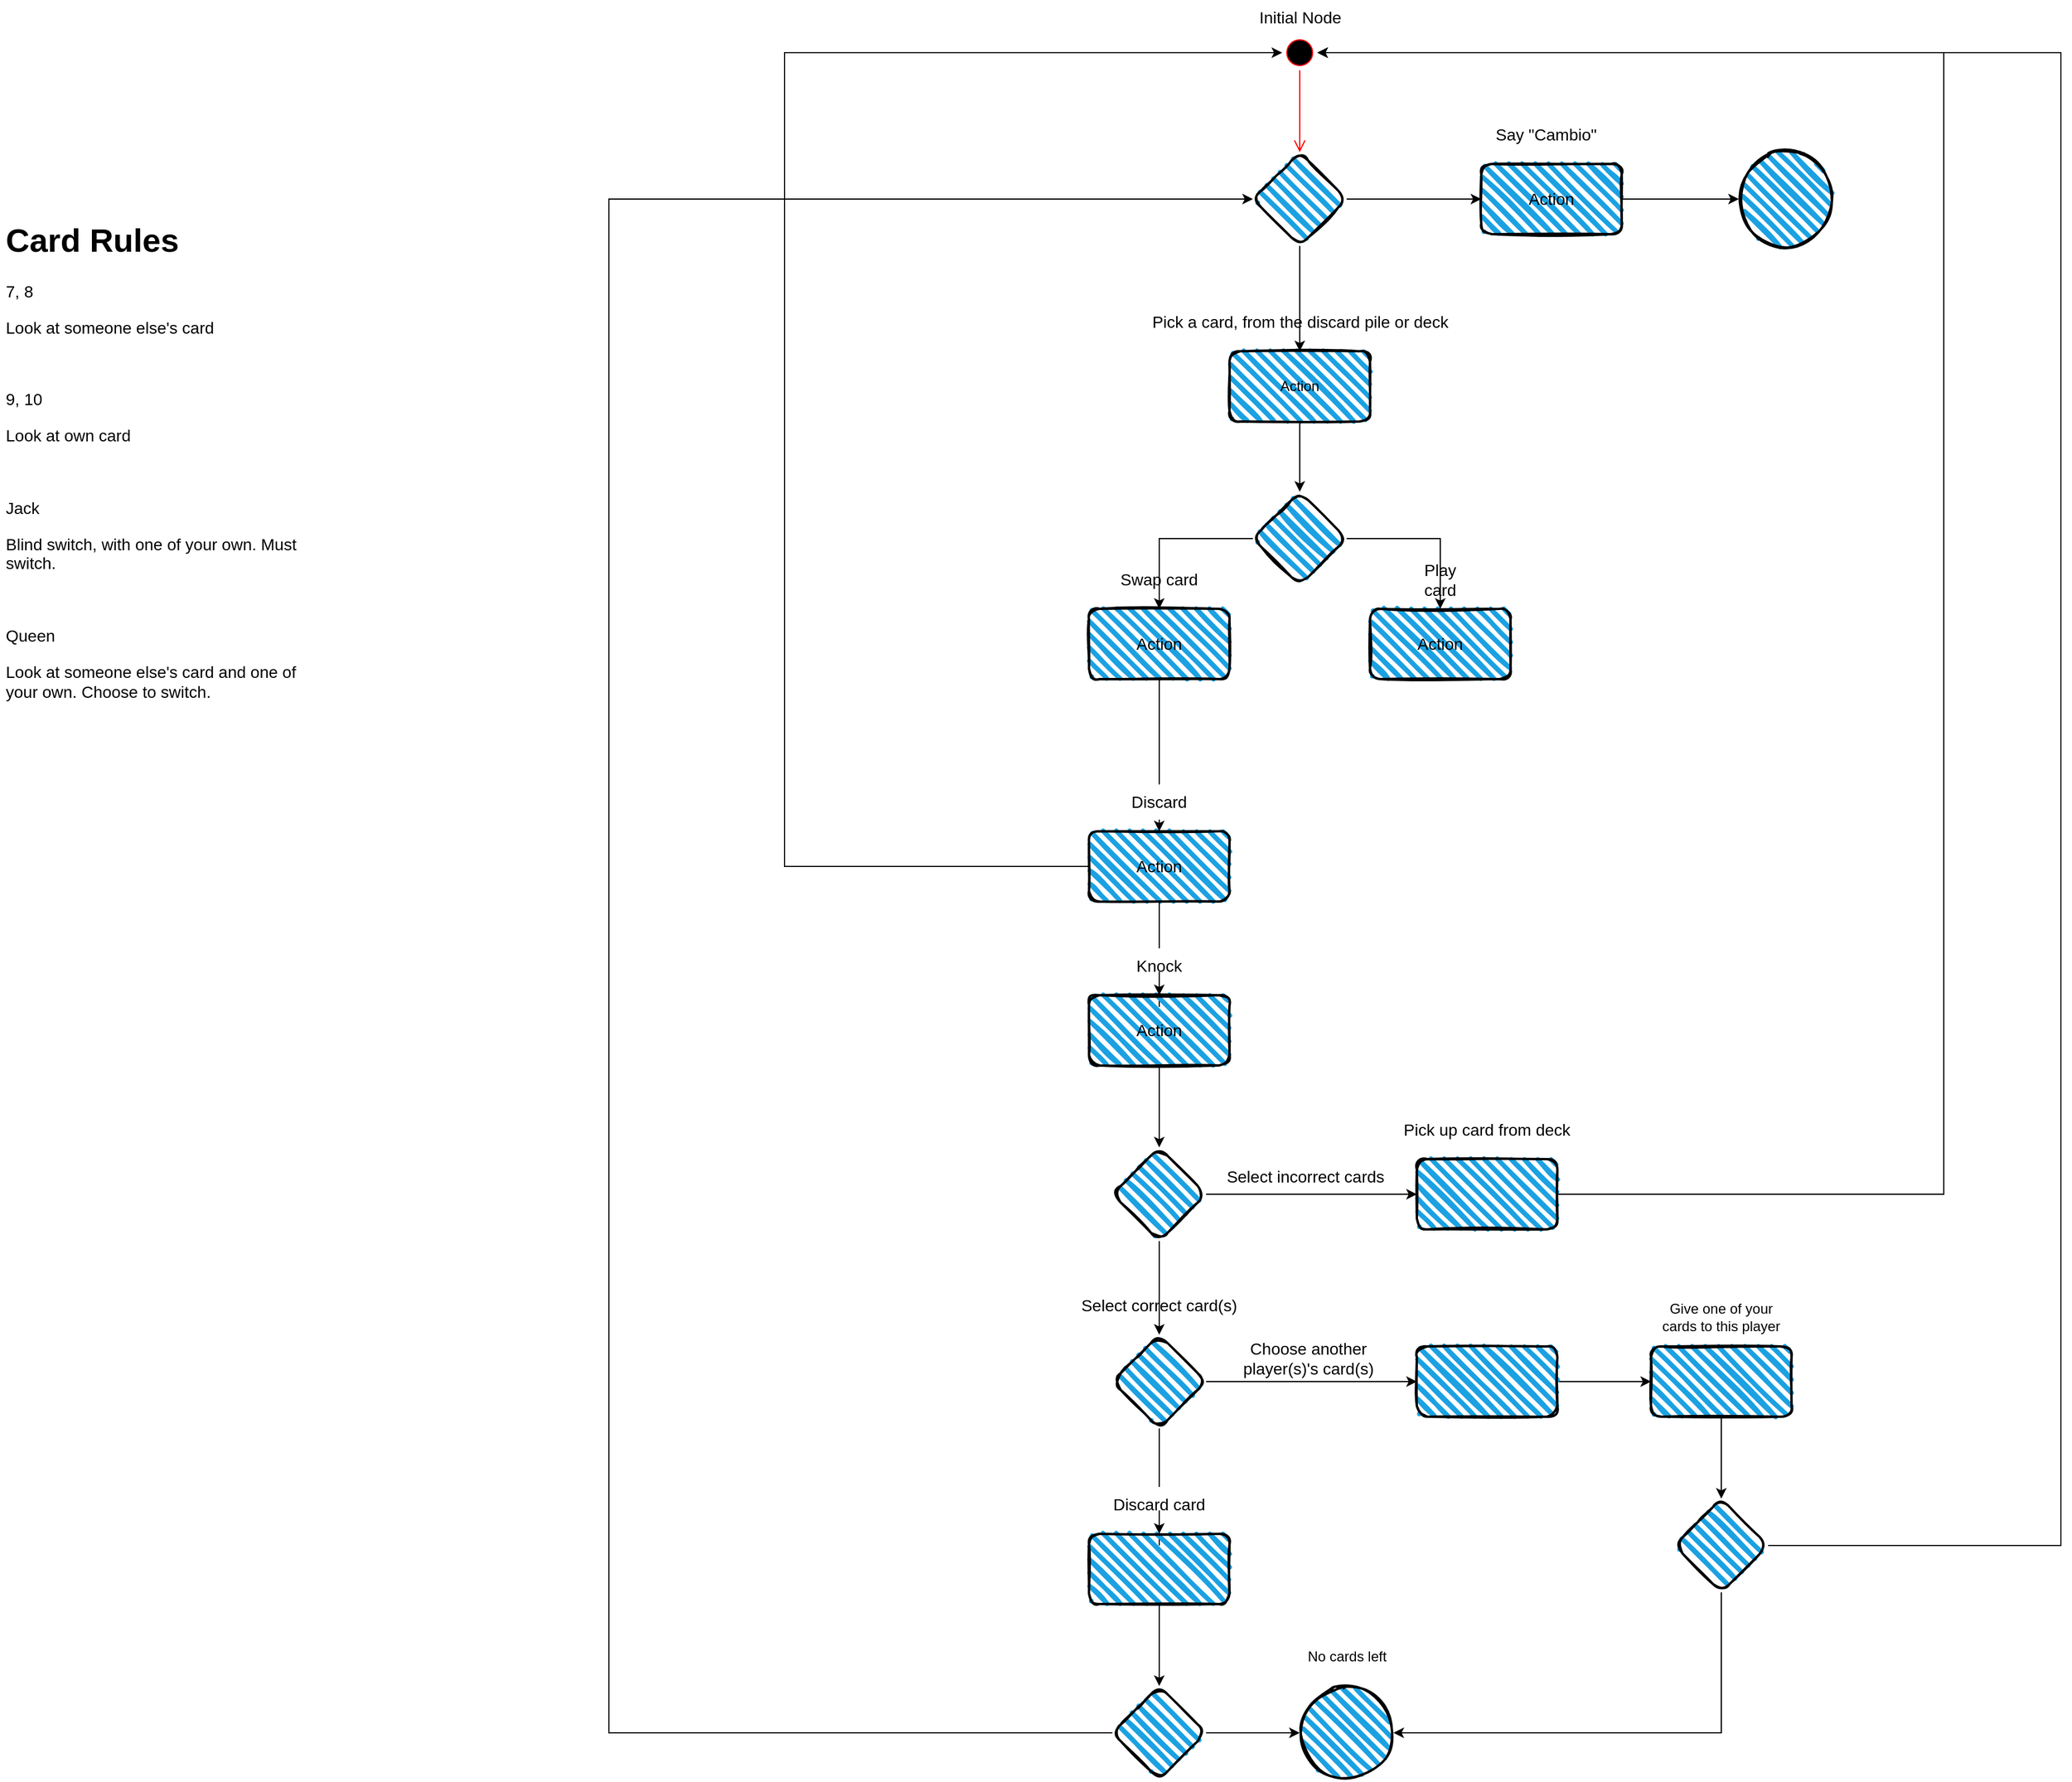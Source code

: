 <mxfile version="20.7.4" type="github">
  <diagram id="kgpKYQtTHZ0yAKxKKP6v" name="Page-1">
    <mxGraphModel dx="2252" dy="2946" grid="1" gridSize="10" guides="1" tooltips="1" connect="1" arrows="1" fold="1" page="1" pageScale="1" pageWidth="850" pageHeight="1100" math="0" shadow="0">
      <root>
        <mxCell id="0" />
        <mxCell id="1" parent="0" />
        <mxCell id="s_BYXz4qT-eq0fjf7td5-2" value="" style="ellipse;html=1;shape=startState;fillColor=#000000;strokeColor=#ff0000;" parent="1" vertex="1">
          <mxGeometry x="425" y="-130" width="30" height="30" as="geometry" />
        </mxCell>
        <mxCell id="s_BYXz4qT-eq0fjf7td5-3" value="" style="edgeStyle=orthogonalEdgeStyle;html=1;verticalAlign=bottom;endArrow=open;endSize=8;strokeColor=#ff0000;rounded=0;entryX=0.5;entryY=0;entryDx=0;entryDy=0;" parent="1" source="s_BYXz4qT-eq0fjf7td5-2" target="s_BYXz4qT-eq0fjf7td5-45" edge="1">
          <mxGeometry relative="1" as="geometry">
            <mxPoint x="440" y="-60" as="targetPoint" />
          </mxGeometry>
        </mxCell>
        <mxCell id="s_BYXz4qT-eq0fjf7td5-54" value="" style="edgeStyle=orthogonalEdgeStyle;rounded=0;orthogonalLoop=1;jettySize=auto;html=1;fontSize=14;fontColor=#000000;entryX=0.5;entryY=0;entryDx=0;entryDy=0;" parent="1" source="s_BYXz4qT-eq0fjf7td5-4" target="s_BYXz4qT-eq0fjf7td5-53" edge="1">
          <mxGeometry relative="1" as="geometry">
            <mxPoint x="440" y="240" as="targetPoint" />
          </mxGeometry>
        </mxCell>
        <mxCell id="s_BYXz4qT-eq0fjf7td5-4" value="Action" style="rounded=1;whiteSpace=wrap;html=1;strokeWidth=2;fillWeight=4;hachureGap=8;hachureAngle=45;fillColor=#1ba1e2;sketch=1;" parent="1" vertex="1">
          <mxGeometry x="380" y="140" width="120" height="60" as="geometry" />
        </mxCell>
        <mxCell id="s_BYXz4qT-eq0fjf7td5-7" value="Initial Node" style="text;html=1;align=center;verticalAlign=middle;resizable=0;points=[];autosize=1;strokeColor=none;fillColor=none;fontSize=14;fontColor=#000000;" parent="1" vertex="1">
          <mxGeometry x="395" y="-160" width="90" height="30" as="geometry" />
        </mxCell>
        <mxCell id="s_BYXz4qT-eq0fjf7td5-22" value="&lt;div&gt;Play card&lt;/div&gt;" style="text;html=1;strokeColor=none;fillColor=none;align=center;verticalAlign=middle;whiteSpace=wrap;rounded=0;fontSize=14;fontColor=#000000;" parent="1" vertex="1">
          <mxGeometry x="530" y="320" width="60" height="30" as="geometry" />
        </mxCell>
        <mxCell id="eqHWDvqcZG0WB3tzP_YS-23" value="" style="edgeStyle=orthogonalEdgeStyle;rounded=0;orthogonalLoop=1;jettySize=auto;html=1;" edge="1" parent="1" source="s_BYXz4qT-eq0fjf7td5-27" target="eqHWDvqcZG0WB3tzP_YS-22">
          <mxGeometry relative="1" as="geometry" />
        </mxCell>
        <mxCell id="s_BYXz4qT-eq0fjf7td5-27" value="Action" style="rounded=1;whiteSpace=wrap;html=1;strokeWidth=2;fillWeight=4;hachureGap=8;hachureAngle=45;fillColor=#1ba1e2;sketch=1;fontSize=14;fontColor=#000000;" parent="1" vertex="1">
          <mxGeometry x="595" y="-20" width="120" height="60" as="geometry" />
        </mxCell>
        <mxCell id="s_BYXz4qT-eq0fjf7td5-32" value="&lt;h1&gt;Card Rules &lt;br&gt;&lt;/h1&gt;&lt;p&gt;7, 8&lt;/p&gt;&lt;p&gt;Look at someone else&#39;s card&lt;/p&gt;&lt;p&gt;&lt;br&gt;&lt;/p&gt;&lt;p&gt;9, 10&lt;/p&gt;&lt;p&gt;Look at own card&lt;/p&gt;&lt;p&gt;&lt;br&gt;&lt;/p&gt;&lt;p&gt;Jack&lt;/p&gt;&lt;p&gt;Blind switch, with one of your own. Must switch.&lt;br&gt;&lt;/p&gt;&lt;p&gt;&lt;br&gt;&lt;/p&gt;&lt;p&gt;Queen&lt;/p&gt;&lt;p&gt;Look at someone else&#39;s card and one of your own. Choose to switch.&lt;br&gt;&lt;/p&gt;" style="text;html=1;strokeColor=none;fillColor=none;spacing=5;spacingTop=-20;whiteSpace=wrap;overflow=hidden;rounded=0;fontSize=14;fontColor=#000000;" parent="1" vertex="1">
          <mxGeometry x="-670" y="20" width="270" height="440" as="geometry" />
        </mxCell>
        <mxCell id="s_BYXz4qT-eq0fjf7td5-33" value="Say &quot;Cambio&quot;" style="text;html=1;align=center;verticalAlign=middle;resizable=0;points=[];autosize=1;strokeColor=none;fillColor=none;fontSize=14;fontColor=#000000;" parent="1" vertex="1">
          <mxGeometry x="595" y="-60" width="110" height="30" as="geometry" />
        </mxCell>
        <mxCell id="s_BYXz4qT-eq0fjf7td5-34" value="&lt;div&gt;Pick a card, from the discard pile or deck&lt;/div&gt;" style="text;html=1;align=center;verticalAlign=middle;resizable=0;points=[];autosize=1;strokeColor=none;fillColor=none;fontSize=14;fontColor=#000000;" parent="1" vertex="1">
          <mxGeometry x="300" y="100" width="280" height="30" as="geometry" />
        </mxCell>
        <mxCell id="s_BYXz4qT-eq0fjf7td5-41" style="edgeStyle=orthogonalEdgeStyle;rounded=0;orthogonalLoop=1;jettySize=auto;html=1;exitX=0.5;exitY=1;exitDx=0;exitDy=0;entryX=0.5;entryY=0;entryDx=0;entryDy=0;fontSize=14;fontColor=#000000;startArrow=none;" parent="1" source="s_BYXz4qT-eq0fjf7td5-23" target="s_BYXz4qT-eq0fjf7td5-40" edge="1">
          <mxGeometry relative="1" as="geometry" />
        </mxCell>
        <mxCell id="s_BYXz4qT-eq0fjf7td5-36" value="Action" style="rounded=1;whiteSpace=wrap;html=1;strokeWidth=2;fillWeight=4;hachureGap=8;hachureAngle=45;fillColor=#1ba1e2;sketch=1;fontSize=14;fontColor=#000000;" parent="1" vertex="1">
          <mxGeometry x="260" y="360" width="120" height="60" as="geometry" />
        </mxCell>
        <mxCell id="s_BYXz4qT-eq0fjf7td5-37" value="Action" style="rounded=1;whiteSpace=wrap;html=1;strokeWidth=2;fillWeight=4;hachureGap=8;hachureAngle=45;fillColor=#1ba1e2;sketch=1;fontSize=14;fontColor=#000000;" parent="1" vertex="1">
          <mxGeometry x="500" y="360" width="120" height="60" as="geometry" />
        </mxCell>
        <mxCell id="s_BYXz4qT-eq0fjf7td5-39" value="Swap card" style="text;html=1;strokeColor=none;fillColor=none;align=center;verticalAlign=middle;whiteSpace=wrap;rounded=0;fontSize=14;fontColor=#000000;" parent="1" vertex="1">
          <mxGeometry x="275" y="320" width="90" height="30" as="geometry" />
        </mxCell>
        <mxCell id="s_BYXz4qT-eq0fjf7td5-52" style="edgeStyle=orthogonalEdgeStyle;rounded=0;orthogonalLoop=1;jettySize=auto;html=1;exitX=0;exitY=0.5;exitDx=0;exitDy=0;entryX=0;entryY=0.5;entryDx=0;entryDy=0;fontSize=14;fontColor=#000000;" parent="1" source="s_BYXz4qT-eq0fjf7td5-40" target="s_BYXz4qT-eq0fjf7td5-2" edge="1">
          <mxGeometry relative="1" as="geometry">
            <Array as="points">
              <mxPoint y="580" />
              <mxPoint y="-115" />
            </Array>
          </mxGeometry>
        </mxCell>
        <mxCell id="s_BYXz4qT-eq0fjf7td5-58" value="" style="edgeStyle=orthogonalEdgeStyle;rounded=0;orthogonalLoop=1;jettySize=auto;html=1;fontSize=14;fontColor=#000000;startArrow=none;" parent="1" source="s_BYXz4qT-eq0fjf7td5-59" target="s_BYXz4qT-eq0fjf7td5-57" edge="1">
          <mxGeometry relative="1" as="geometry" />
        </mxCell>
        <mxCell id="s_BYXz4qT-eq0fjf7td5-40" value="Action" style="rounded=1;whiteSpace=wrap;html=1;strokeWidth=2;fillWeight=4;hachureGap=8;hachureAngle=45;fillColor=#1ba1e2;sketch=1;fontSize=14;fontColor=#000000;" parent="1" vertex="1">
          <mxGeometry x="260" y="550" width="120" height="60" as="geometry" />
        </mxCell>
        <mxCell id="s_BYXz4qT-eq0fjf7td5-23" value="Discard" style="text;html=1;strokeColor=none;fillColor=none;align=center;verticalAlign=middle;whiteSpace=wrap;rounded=0;fontSize=14;fontColor=#000000;" parent="1" vertex="1">
          <mxGeometry x="290" y="510" width="60" height="30" as="geometry" />
        </mxCell>
        <mxCell id="s_BYXz4qT-eq0fjf7td5-42" value="" style="edgeStyle=orthogonalEdgeStyle;rounded=0;orthogonalLoop=1;jettySize=auto;html=1;exitX=0.5;exitY=1;exitDx=0;exitDy=0;entryX=0.5;entryY=0;entryDx=0;entryDy=0;fontSize=14;fontColor=#000000;endArrow=none;" parent="1" source="s_BYXz4qT-eq0fjf7td5-36" target="s_BYXz4qT-eq0fjf7td5-23" edge="1">
          <mxGeometry relative="1" as="geometry">
            <mxPoint x="320" y="420" as="sourcePoint" />
            <mxPoint x="320" y="470" as="targetPoint" />
          </mxGeometry>
        </mxCell>
        <mxCell id="s_BYXz4qT-eq0fjf7td5-48" style="edgeStyle=orthogonalEdgeStyle;rounded=0;orthogonalLoop=1;jettySize=auto;html=1;exitX=0.5;exitY=1;exitDx=0;exitDy=0;entryX=0.5;entryY=0;entryDx=0;entryDy=0;fontSize=14;fontColor=#000000;" parent="1" source="s_BYXz4qT-eq0fjf7td5-45" target="s_BYXz4qT-eq0fjf7td5-4" edge="1">
          <mxGeometry relative="1" as="geometry" />
        </mxCell>
        <mxCell id="s_BYXz4qT-eq0fjf7td5-50" style="edgeStyle=orthogonalEdgeStyle;rounded=0;orthogonalLoop=1;jettySize=auto;html=1;exitX=1;exitY=0.5;exitDx=0;exitDy=0;entryX=0;entryY=0.5;entryDx=0;entryDy=0;fontSize=14;fontColor=#000000;" parent="1" source="s_BYXz4qT-eq0fjf7td5-45" target="s_BYXz4qT-eq0fjf7td5-27" edge="1">
          <mxGeometry relative="1" as="geometry" />
        </mxCell>
        <mxCell id="s_BYXz4qT-eq0fjf7td5-45" value="" style="rhombus;whiteSpace=wrap;html=1;fontSize=14;fillColor=#1ba1e2;fontColor=#000000;rounded=1;strokeWidth=2;fillWeight=4;hachureGap=8;hachureAngle=45;sketch=1;" parent="1" vertex="1">
          <mxGeometry x="400" y="-30" width="80" height="80" as="geometry" />
        </mxCell>
        <mxCell id="s_BYXz4qT-eq0fjf7td5-55" style="edgeStyle=orthogonalEdgeStyle;rounded=0;orthogonalLoop=1;jettySize=auto;html=1;exitX=1;exitY=0.5;exitDx=0;exitDy=0;entryX=0.5;entryY=0;entryDx=0;entryDy=0;fontSize=14;fontColor=#000000;" parent="1" source="s_BYXz4qT-eq0fjf7td5-53" target="s_BYXz4qT-eq0fjf7td5-37" edge="1">
          <mxGeometry relative="1" as="geometry" />
        </mxCell>
        <mxCell id="s_BYXz4qT-eq0fjf7td5-56" style="edgeStyle=orthogonalEdgeStyle;rounded=0;orthogonalLoop=1;jettySize=auto;html=1;exitX=0;exitY=0.5;exitDx=0;exitDy=0;fontSize=14;fontColor=#000000;entryX=0.5;entryY=0;entryDx=0;entryDy=0;" parent="1" source="s_BYXz4qT-eq0fjf7td5-53" target="s_BYXz4qT-eq0fjf7td5-36" edge="1">
          <mxGeometry relative="1" as="geometry">
            <mxPoint x="330" y="280" as="targetPoint" />
          </mxGeometry>
        </mxCell>
        <mxCell id="s_BYXz4qT-eq0fjf7td5-53" value="" style="rhombus;whiteSpace=wrap;html=1;fillColor=#1ba1e2;rounded=1;strokeWidth=2;fillWeight=4;hachureGap=8;hachureAngle=45;sketch=1;" parent="1" vertex="1">
          <mxGeometry x="400" y="260" width="80" height="80" as="geometry" />
        </mxCell>
        <mxCell id="s_BYXz4qT-eq0fjf7td5-62" value="" style="edgeStyle=orthogonalEdgeStyle;rounded=0;orthogonalLoop=1;jettySize=auto;html=1;fontSize=14;fontColor=#000000;" parent="1" source="s_BYXz4qT-eq0fjf7td5-57" target="s_BYXz4qT-eq0fjf7td5-61" edge="1">
          <mxGeometry relative="1" as="geometry" />
        </mxCell>
        <mxCell id="s_BYXz4qT-eq0fjf7td5-57" value="Action" style="rounded=1;whiteSpace=wrap;html=1;strokeWidth=2;fillWeight=4;hachureGap=8;hachureAngle=45;fillColor=#1ba1e2;sketch=1;fontSize=14;fontColor=#000000;" parent="1" vertex="1">
          <mxGeometry x="260" y="690" width="120" height="60" as="geometry" />
        </mxCell>
        <mxCell id="s_BYXz4qT-eq0fjf7td5-59" value="Knock" style="text;html=1;strokeColor=none;fillColor=none;align=center;verticalAlign=middle;whiteSpace=wrap;rounded=0;fontSize=14;fontColor=#000000;" parent="1" vertex="1">
          <mxGeometry x="290" y="650" width="60" height="30" as="geometry" />
        </mxCell>
        <mxCell id="s_BYXz4qT-eq0fjf7td5-60" value="" style="edgeStyle=orthogonalEdgeStyle;rounded=0;orthogonalLoop=1;jettySize=auto;html=1;fontSize=14;fontColor=#000000;endArrow=none;" parent="1" source="s_BYXz4qT-eq0fjf7td5-40" target="s_BYXz4qT-eq0fjf7td5-59" edge="1">
          <mxGeometry relative="1" as="geometry">
            <mxPoint x="320" y="610" as="sourcePoint" />
            <mxPoint x="320" y="690" as="targetPoint" />
          </mxGeometry>
        </mxCell>
        <mxCell id="s_BYXz4qT-eq0fjf7td5-64" value="" style="edgeStyle=orthogonalEdgeStyle;rounded=0;orthogonalLoop=1;jettySize=auto;html=1;fontSize=14;fontColor=#000000;" parent="1" source="s_BYXz4qT-eq0fjf7td5-61" target="s_BYXz4qT-eq0fjf7td5-63" edge="1">
          <mxGeometry relative="1" as="geometry" />
        </mxCell>
        <mxCell id="s_BYXz4qT-eq0fjf7td5-74" value="" style="edgeStyle=orthogonalEdgeStyle;rounded=0;orthogonalLoop=1;jettySize=auto;html=1;fontSize=14;fontColor=#000000;" parent="1" source="s_BYXz4qT-eq0fjf7td5-61" target="s_BYXz4qT-eq0fjf7td5-73" edge="1">
          <mxGeometry relative="1" as="geometry" />
        </mxCell>
        <mxCell id="s_BYXz4qT-eq0fjf7td5-61" value="" style="rhombus;whiteSpace=wrap;html=1;fontSize=14;fillColor=#1ba1e2;fontColor=#000000;rounded=1;strokeWidth=2;fillWeight=4;hachureGap=8;hachureAngle=45;sketch=1;" parent="1" vertex="1">
          <mxGeometry x="280" y="820" width="80" height="80" as="geometry" />
        </mxCell>
        <mxCell id="eqHWDvqcZG0WB3tzP_YS-17" style="edgeStyle=orthogonalEdgeStyle;rounded=0;orthogonalLoop=1;jettySize=auto;html=1;exitX=1;exitY=0.5;exitDx=0;exitDy=0;entryX=1;entryY=0.5;entryDx=0;entryDy=0;" edge="1" parent="1" source="s_BYXz4qT-eq0fjf7td5-63" target="s_BYXz4qT-eq0fjf7td5-2">
          <mxGeometry relative="1" as="geometry">
            <Array as="points">
              <mxPoint x="990" y="860" />
              <mxPoint x="990" y="-115" />
            </Array>
          </mxGeometry>
        </mxCell>
        <mxCell id="s_BYXz4qT-eq0fjf7td5-63" value="" style="whiteSpace=wrap;html=1;fontSize=14;fillColor=#1ba1e2;fontColor=#000000;rounded=1;strokeWidth=2;fillWeight=4;hachureGap=8;hachureAngle=45;sketch=1;" parent="1" vertex="1">
          <mxGeometry x="540" y="830" width="120" height="60" as="geometry" />
        </mxCell>
        <mxCell id="s_BYXz4qT-eq0fjf7td5-69" value="Select correct card(s)" style="text;html=1;strokeColor=none;fillColor=none;align=center;verticalAlign=middle;whiteSpace=wrap;rounded=0;fontSize=14;fontColor=#000000;" parent="1" vertex="1">
          <mxGeometry x="225" y="940" width="190" height="30" as="geometry" />
        </mxCell>
        <mxCell id="s_BYXz4qT-eq0fjf7td5-70" value="&lt;div&gt;Select incorrect cards&lt;/div&gt;" style="text;html=1;strokeColor=none;fillColor=none;align=center;verticalAlign=middle;whiteSpace=wrap;rounded=0;fontSize=14;fontColor=#000000;" parent="1" vertex="1">
          <mxGeometry x="365" y="830" width="160" height="30" as="geometry" />
        </mxCell>
        <mxCell id="s_BYXz4qT-eq0fjf7td5-71" value="Pick up card from deck" style="text;html=1;strokeColor=none;fillColor=none;align=center;verticalAlign=middle;whiteSpace=wrap;rounded=0;fontSize=14;fontColor=#000000;" parent="1" vertex="1">
          <mxGeometry x="520" y="790" width="160" height="30" as="geometry" />
        </mxCell>
        <mxCell id="s_BYXz4qT-eq0fjf7td5-76" value="" style="edgeStyle=orthogonalEdgeStyle;rounded=0;orthogonalLoop=1;jettySize=auto;html=1;fontSize=14;fontColor=#000000;" parent="1" source="s_BYXz4qT-eq0fjf7td5-73" target="s_BYXz4qT-eq0fjf7td5-75" edge="1">
          <mxGeometry relative="1" as="geometry" />
        </mxCell>
        <mxCell id="s_BYXz4qT-eq0fjf7td5-78" value="" style="edgeStyle=orthogonalEdgeStyle;rounded=0;orthogonalLoop=1;jettySize=auto;html=1;fontSize=14;fontColor=#000000;startArrow=none;" parent="1" source="s_BYXz4qT-eq0fjf7td5-72" target="s_BYXz4qT-eq0fjf7td5-77" edge="1">
          <mxGeometry relative="1" as="geometry" />
        </mxCell>
        <mxCell id="s_BYXz4qT-eq0fjf7td5-73" value="" style="rhombus;whiteSpace=wrap;html=1;fontSize=14;fillColor=#1ba1e2;fontColor=#000000;rounded=1;strokeWidth=2;fillWeight=4;hachureGap=8;hachureAngle=45;sketch=1;" parent="1" vertex="1">
          <mxGeometry x="280" y="980" width="80" height="80" as="geometry" />
        </mxCell>
        <mxCell id="eqHWDvqcZG0WB3tzP_YS-3" value="" style="edgeStyle=orthogonalEdgeStyle;rounded=0;orthogonalLoop=1;jettySize=auto;html=1;" edge="1" parent="1" source="s_BYXz4qT-eq0fjf7td5-75" target="eqHWDvqcZG0WB3tzP_YS-2">
          <mxGeometry relative="1" as="geometry" />
        </mxCell>
        <mxCell id="s_BYXz4qT-eq0fjf7td5-75" value="" style="whiteSpace=wrap;html=1;fontSize=14;fillColor=#1ba1e2;fontColor=#000000;rounded=1;strokeWidth=2;fillWeight=4;hachureGap=8;hachureAngle=45;sketch=1;" parent="1" vertex="1">
          <mxGeometry x="540" y="990" width="120" height="60" as="geometry" />
        </mxCell>
        <mxCell id="eqHWDvqcZG0WB3tzP_YS-13" value="" style="edgeStyle=orthogonalEdgeStyle;rounded=0;orthogonalLoop=1;jettySize=auto;html=1;" edge="1" parent="1" source="s_BYXz4qT-eq0fjf7td5-77" target="eqHWDvqcZG0WB3tzP_YS-12">
          <mxGeometry relative="1" as="geometry" />
        </mxCell>
        <mxCell id="s_BYXz4qT-eq0fjf7td5-77" value="" style="whiteSpace=wrap;html=1;fontSize=14;fillColor=#1ba1e2;fontColor=#000000;rounded=1;strokeWidth=2;fillWeight=4;hachureGap=8;hachureAngle=45;sketch=1;" parent="1" vertex="1">
          <mxGeometry x="260" y="1150" width="120" height="60" as="geometry" />
        </mxCell>
        <mxCell id="s_BYXz4qT-eq0fjf7td5-79" value="&lt;div&gt;Choose another player(s)&#39;s card(s)&lt;/div&gt;" style="text;html=1;strokeColor=none;fillColor=none;align=center;verticalAlign=middle;whiteSpace=wrap;rounded=0;fontSize=14;fontColor=#000000;" parent="1" vertex="1">
          <mxGeometry x="370" y="970" width="155" height="60" as="geometry" />
        </mxCell>
        <mxCell id="s_BYXz4qT-eq0fjf7td5-72" value="Discard card" style="text;html=1;strokeColor=none;fillColor=none;align=center;verticalAlign=middle;whiteSpace=wrap;rounded=0;fontSize=14;fontColor=#000000;" parent="1" vertex="1">
          <mxGeometry x="260" y="1110" width="120" height="30" as="geometry" />
        </mxCell>
        <mxCell id="s_BYXz4qT-eq0fjf7td5-81" value="" style="edgeStyle=orthogonalEdgeStyle;rounded=0;orthogonalLoop=1;jettySize=auto;html=1;fontSize=14;fontColor=#000000;endArrow=none;" parent="1" source="s_BYXz4qT-eq0fjf7td5-73" target="s_BYXz4qT-eq0fjf7td5-72" edge="1">
          <mxGeometry relative="1" as="geometry">
            <mxPoint x="320" y="1060" as="sourcePoint" />
            <mxPoint x="320" y="1150" as="targetPoint" />
          </mxGeometry>
        </mxCell>
        <mxCell id="eqHWDvqcZG0WB3tzP_YS-1" value="&lt;div&gt;Give one of your cards to this player&lt;br&gt;&lt;/div&gt;" style="text;html=1;strokeColor=none;fillColor=none;align=center;verticalAlign=middle;whiteSpace=wrap;rounded=0;" vertex="1" parent="1">
          <mxGeometry x="740" y="940" width="120" height="50" as="geometry" />
        </mxCell>
        <mxCell id="eqHWDvqcZG0WB3tzP_YS-19" value="" style="edgeStyle=orthogonalEdgeStyle;rounded=0;orthogonalLoop=1;jettySize=auto;html=1;" edge="1" parent="1" source="eqHWDvqcZG0WB3tzP_YS-2" target="eqHWDvqcZG0WB3tzP_YS-18">
          <mxGeometry relative="1" as="geometry" />
        </mxCell>
        <mxCell id="eqHWDvqcZG0WB3tzP_YS-2" value="" style="whiteSpace=wrap;html=1;fontSize=14;fillColor=#1ba1e2;fontColor=#000000;rounded=1;strokeWidth=2;fillWeight=4;hachureGap=8;hachureAngle=45;sketch=1;" vertex="1" parent="1">
          <mxGeometry x="740" y="990" width="120" height="60" as="geometry" />
        </mxCell>
        <mxCell id="eqHWDvqcZG0WB3tzP_YS-10" value="No cards left" style="text;html=1;strokeColor=none;fillColor=none;align=center;verticalAlign=middle;whiteSpace=wrap;rounded=0;" vertex="1" parent="1">
          <mxGeometry x="427.5" y="1240" width="105" height="30" as="geometry" />
        </mxCell>
        <mxCell id="eqHWDvqcZG0WB3tzP_YS-15" value="" style="edgeStyle=orthogonalEdgeStyle;rounded=0;orthogonalLoop=1;jettySize=auto;html=1;" edge="1" parent="1" source="eqHWDvqcZG0WB3tzP_YS-12" target="eqHWDvqcZG0WB3tzP_YS-14">
          <mxGeometry relative="1" as="geometry" />
        </mxCell>
        <mxCell id="eqHWDvqcZG0WB3tzP_YS-16" style="edgeStyle=orthogonalEdgeStyle;rounded=0;orthogonalLoop=1;jettySize=auto;html=1;entryX=0;entryY=0.5;entryDx=0;entryDy=0;" edge="1" parent="1" source="eqHWDvqcZG0WB3tzP_YS-12" target="s_BYXz4qT-eq0fjf7td5-45">
          <mxGeometry relative="1" as="geometry">
            <mxPoint x="-50" y="40" as="targetPoint" />
            <Array as="points">
              <mxPoint x="-150" y="1320" />
              <mxPoint x="-150" y="10" />
            </Array>
          </mxGeometry>
        </mxCell>
        <mxCell id="eqHWDvqcZG0WB3tzP_YS-12" value="" style="rhombus;whiteSpace=wrap;html=1;fontSize=14;fillColor=#1ba1e2;fontColor=#000000;rounded=1;strokeWidth=2;fillWeight=4;hachureGap=8;hachureAngle=45;sketch=1;" vertex="1" parent="1">
          <mxGeometry x="280" y="1280" width="80" height="80" as="geometry" />
        </mxCell>
        <mxCell id="eqHWDvqcZG0WB3tzP_YS-14" value="" style="ellipse;whiteSpace=wrap;html=1;fontSize=14;fillColor=#1ba1e2;fontColor=#000000;rounded=1;strokeWidth=2;fillWeight=4;hachureGap=8;hachureAngle=45;sketch=1;" vertex="1" parent="1">
          <mxGeometry x="440" y="1280" width="80" height="80" as="geometry" />
        </mxCell>
        <mxCell id="eqHWDvqcZG0WB3tzP_YS-20" style="edgeStyle=orthogonalEdgeStyle;rounded=0;orthogonalLoop=1;jettySize=auto;html=1;entryX=1;entryY=0.5;entryDx=0;entryDy=0;" edge="1" parent="1" source="eqHWDvqcZG0WB3tzP_YS-18" target="eqHWDvqcZG0WB3tzP_YS-14">
          <mxGeometry relative="1" as="geometry">
            <Array as="points">
              <mxPoint x="800" y="1320" />
            </Array>
          </mxGeometry>
        </mxCell>
        <mxCell id="eqHWDvqcZG0WB3tzP_YS-21" style="edgeStyle=orthogonalEdgeStyle;rounded=0;orthogonalLoop=1;jettySize=auto;html=1;exitX=1;exitY=0.5;exitDx=0;exitDy=0;entryX=1;entryY=0.5;entryDx=0;entryDy=0;" edge="1" parent="1" source="eqHWDvqcZG0WB3tzP_YS-18" target="s_BYXz4qT-eq0fjf7td5-2">
          <mxGeometry relative="1" as="geometry">
            <Array as="points">
              <mxPoint x="1090" y="1160" />
              <mxPoint x="1090" y="-115" />
            </Array>
          </mxGeometry>
        </mxCell>
        <mxCell id="eqHWDvqcZG0WB3tzP_YS-18" value="" style="rhombus;whiteSpace=wrap;html=1;fontSize=14;fillColor=#1ba1e2;fontColor=#000000;rounded=1;strokeWidth=2;fillWeight=4;hachureGap=8;hachureAngle=45;sketch=1;" vertex="1" parent="1">
          <mxGeometry x="760" y="1120" width="80" height="80" as="geometry" />
        </mxCell>
        <mxCell id="eqHWDvqcZG0WB3tzP_YS-22" value="" style="ellipse;whiteSpace=wrap;html=1;fontSize=14;fillColor=#1ba1e2;fontColor=#000000;rounded=1;strokeWidth=2;fillWeight=4;hachureGap=8;hachureAngle=45;sketch=1;" vertex="1" parent="1">
          <mxGeometry x="815" y="-30" width="80" height="80" as="geometry" />
        </mxCell>
      </root>
    </mxGraphModel>
  </diagram>
</mxfile>
